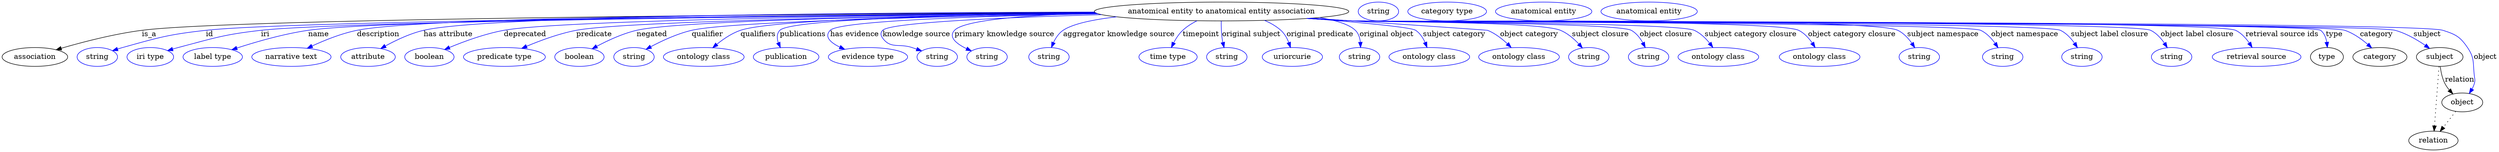 digraph {
	graph [bb="0,0,4753.4,283"];
	node [label="\N"];
	"anatomical entity to anatomical entity association"	[height=0.5,
		label="anatomical entity to anatomical entity association",
		pos="2322.4,265",
		width=6.7341];
	association	[height=0.5,
		pos="62.394,178",
		width=1.7332];
	"anatomical entity to anatomical entity association" -> association	[label=is_a,
		lp="279.39,221.5",
		pos="e,102.71,191.78 2081.4,262.94 1576.8,260.27 440.83,251.8 265.39,229 212.36,222.11 153.12,206.58 112.39,194.65"];
	id	[color=blue,
		height=0.5,
		label=string,
		pos="181.39,178",
		width=1.0652];
	"anatomical entity to anatomical entity association" -> id	[color=blue,
		label=id,
		lp="394.39,221.5",
		pos="e,210.38,189.97 2082.6,262.18 1601.7,258.18 551.26,247.43 387.39,229 316.11,220.98 298.47,215.35 229.39,196 226.29,195.13 223.09,\
194.16 219.89,193.14",
		style=solid];
	iri	[color=blue,
		height=0.5,
		label="iri type",
		pos="282.39,178",
		width=1.2277];
	"anatomical entity to anatomical entity association" -> iri	[color=blue,
		label=iri,
		lp="500.39,221.5",
		pos="e,315.32,190.14 2083.3,261.94 1623.1,257.59 645.97,246.45 492.39,229 421.55,220.95 404.32,214.25 335.39,196 332.02,195.11 328.55,\
194.13 325.07,193.11",
		style=solid];
	name	[color=blue,
		height=0.5,
		label="label type",
		pos="401.39,178",
		width=1.5707];
	"anatomical entity to anatomical entity association" -> name	[color=blue,
		label=name,
		lp="602.39,221.5",
		pos="e,437.57,191.87 2082.2,262.49 1639.4,259.22 726.42,250 582.39,229 535.51,222.16 483.52,206.97 447.34,195.12",
		style=solid];
	description	[color=blue,
		height=0.5,
		label="narrative text",
		pos="551.39,178",
		width=2.0943];
	"anatomical entity to anatomical entity association" -> description	[color=blue,
		label=description,
		lp="715.89,221.5",
		pos="e,581.26,194.62 2080.3,263.67 1655.7,262.38 808.83,256.36 675.39,229 645.79,222.93 614.22,210.1 590.34,198.95",
		style=solid];
	"has attribute"	[color=blue,
		height=0.5,
		label=attribute,
		pos="696.39,178",
		width=1.4443];
	"anatomical entity to anatomical entity association" -> "has attribute"	[color=blue,
		label="has attribute",
		lp="848.39,221.5",
		pos="e,720.34,194.01 2080.2,263.98 1682.3,263.12 921.88,257.68 801.39,229 775.85,222.92 749.15,210.11 729.07,198.98",
		style=solid];
	deprecated	[color=blue,
		height=0.5,
		label=boolean,
		pos="813.39,178",
		width=1.2999];
	"anatomical entity to anatomical entity association" -> deprecated	[color=blue,
		label=deprecated,
		lp="994.89,221.5",
		pos="e,842.36,192.32 2083.4,261.97 1720.7,258.27 1061.8,248.89 954.39,229 918.53,222.36 879.58,207.95 851.72,196.3",
		style=solid];
	predicate	[color=blue,
		height=0.5,
		label="predicate type",
		pos="956.39,178",
		width=2.1665];
	"anatomical entity to anatomical entity association" -> predicate	[color=blue,
		label=predicate,
		lp="1126.4,221.5",
		pos="e,989.07,194.43 2084.8,261.36 1754.6,257.07 1186.6,247.16 1092.4,229 1059.8,222.73 1024.7,209.66 998.37,198.45",
		style=solid];
	negated	[color=blue,
		height=0.5,
		label=boolean,
		pos="1099.4,178",
		width=1.2999];
	"anatomical entity to anatomical entity association" -> negated	[color=blue,
		label=negated,
		lp="1236.4,221.5",
		pos="e,1123.7,193.71 2084.2,261.59 1782,257.74 1290,248.55 1207.4,229 1181.1,222.77 1153.4,209.83 1132.7,198.67",
		style=solid];
	qualifier	[color=blue,
		height=0.5,
		label=string,
		pos="1202.4,178",
		width=1.0652];
	"anatomical entity to anatomical entity association" -> qualifier	[color=blue,
		label=qualifier,
		lp="1342.4,221.5",
		pos="e,1225.5,192.74 2087,260.67 1812.2,256.02 1385.5,246.16 1312.4,229 1284.8,222.53 1255.7,208.97 1234.4,197.61",
		style=solid];
	qualifiers	[color=blue,
		height=0.5,
		label="ontology class",
		pos="1335.4,178",
		width=2.1304];
	"anatomical entity to anatomical entity association" -> qualifiers	[color=blue,
		label=qualifiers,
		lp="1438.9,221.5",
		pos="e,1352.5,195.59 2083.3,261.96 1833,258.7 1467.8,250.32 1405.4,229 1388.8,223.34 1372.7,212.36 1360.2,202.14",
		style=solid];
	publications	[color=blue,
		height=0.5,
		label=publication,
		pos="1492.4,178",
		width=1.7332];
	"anatomical entity to anatomical entity association" -> publications	[color=blue,
		label=publications,
		lp="1524.4,221.5",
		pos="e,1481.4,195.88 2082.9,262.08 1841.4,258.93 1501.2,250.66 1480.4,229 1474.3,222.63 1474.7,213.73 1477.5,205.2",
		style=solid];
	"has evidence"	[color=blue,
		height=0.5,
		label="evidence type",
		pos="1648.4,178",
		width=2.0943];
	"anatomical entity to anatomical entity association" -> "has evidence"	[color=blue,
		label="has evidence",
		lp="1622.9,221.5",
		pos="e,1604.1,192.7 2086.9,260.7 1875,256.54 1594.1,247.56 1576.4,229 1564.6,216.67 1576.9,205.56 1594.5,196.96",
		style=solid];
	"knowledge source"	[color=blue,
		height=0.5,
		label=string,
		pos="1780.4,178",
		width=1.0652];
	"anatomical entity to anatomical entity association" -> "knowledge source"	[color=blue,
		label="knowledge source",
		lp="1740.9,221.5",
		pos="e,1751,189.57 2093.8,258.96 1913.8,253.83 1691,244.42 1676.4,229 1671.8,224.16 1672.5,219.39 1676.4,214 1691.8,192.87 1707.6,204.36 \
1732.4,196 1735.3,195.01 1738.3,193.98 1741.4,192.93",
		style=solid];
	"primary knowledge source"	[color=blue,
		height=0.5,
		label=string,
		pos="1875.4,178",
		width=1.0652];
	"anatomical entity to anatomical entity association" -> "primary knowledge source"	[color=blue,
		label="primary knowledge source",
		lp="1908.4,221.5",
		pos="e,1845.5,189.63 2083.1,262.06 1960.5,258.5 1832.8,249.76 1813.4,229 1801.1,215.82 1817.4,203.1 1836.4,193.79",
		style=solid];
	"aggregator knowledge source"	[color=blue,
		height=0.5,
		label=string,
		pos="1993.4,178",
		width=1.0652];
	"anatomical entity to anatomical entity association" -> "aggregator knowledge source"	[color=blue,
		label="aggregator knowledge source",
		lp="2126.9,221.5",
		pos="e,1998.1,196.21 2122.2,254.76 2078,249.57 2038.9,241.51 2020.4,229 2012.1,223.39 2006.2,214.39 2002,205.56",
		style=solid];
	timepoint	[color=blue,
		height=0.5,
		label="time type",
		pos="2220.4,178",
		width=1.5346];
	"anatomical entity to anatomical entity association" -> timepoint	[color=blue,
		label=timepoint,
		lp="2283.4,221.5",
		pos="e,2226.8,196.04 2275.4,247.16 2265.8,242.29 2256.2,236.27 2248.4,229 2241.3,222.39 2235.6,213.58 2231.2,205.19",
		style=solid];
	"original subject"	[color=blue,
		height=0.5,
		label=string,
		pos="2332.4,178",
		width=1.0652];
	"anatomical entity to anatomical entity association" -> "original subject"	[color=blue,
		label="original subject",
		lp="2379.4,221.5",
		pos="e,2327.2,195.93 2321.8,246.8 2321.6,237.12 2321.9,224.84 2323.4,214 2323.8,211.3 2324.3,208.5 2324.8,205.72",
		style=solid];
	"original predicate"	[color=blue,
		height=0.5,
		label=uriorcurie,
		pos="2457.4,178",
		width=1.5887];
	"anatomical entity to anatomical entity association" -> "original predicate"	[color=blue,
		label="original predicate",
		lp="2509.9,221.5",
		pos="e,2453.8,196 2404.1,248.05 2415.5,243.27 2426.4,237.07 2435.4,229 2442.3,222.83 2447.2,214.08 2450.5,205.62",
		style=solid];
	"original object"	[color=blue,
		height=0.5,
		label=string,
		pos="2585.4,178",
		width=1.0652];
	"anatomical entity to anatomical entity association" -> "original object"	[color=blue,
		label="original object",
		lp="2636.9,221.5",
		pos="e,2587.4,196.15 2508.8,253.45 2539.8,248.2 2565.7,240.44 2577.4,229 2583.4,223.12 2586,214.66 2587,206.36",
		style=solid];
	"subject category"	[color=blue,
		height=0.5,
		label="ontology class",
		pos="2718.4,178",
		width=2.1304];
	"anatomical entity to anatomical entity association" -> "subject category"	[color=blue,
		label="subject category",
		lp="2765.9,221.5",
		pos="e,2714.1,196.27 2488.3,251.84 2582.5,244.34 2683.4,235.04 2692.4,229 2700.6,223.46 2706.4,214.47 2710.4,205.63",
		style=solid];
	"object category"	[color=blue,
		height=0.5,
		label="ontology class",
		pos="2889.4,178",
		width=2.1304];
	"anatomical entity to anatomical entity association" -> "object category"	[color=blue,
		label="object category",
		lp="2908.9,221.5",
		pos="e,2874.5,196.14 2494.3,252.29 2640.9,242.27 2828.4,229.4 2829.4,229 2843.4,223.36 2856.6,213.14 2867.1,203.41",
		style=solid];
	"subject closure"	[color=blue,
		height=0.5,
		label=string,
		pos="3022.4,178",
		width=1.0652];
	"anatomical entity to anatomical entity association" -> "subject closure"	[color=blue,
		label="subject closure",
		lp="3044.9,221.5",
		pos="e,3010.2,195.26 2491.5,252.09 2519.2,250.28 2547.6,248.52 2574.4,247 2618.1,244.53 2928,245.92 2968.4,229 2981.8,223.4 2993.9,212.92 \
3003.3,202.99",
		style=solid];
	"object closure"	[color=blue,
		height=0.5,
		label=string,
		pos="3136.4,178",
		width=1.0652];
	"anatomical entity to anatomical entity association" -> "object closure"	[color=blue,
		label="object closure",
		lp="3169.4,221.5",
		pos="e,3130,196.11 2489.4,251.95 2517.8,250.13 2546.9,248.39 2574.4,247 2603.8,245.51 3077.7,243.37 3103.4,229 3112.9,223.66 3120.2,214.29 \
3125.4,205.09",
		style=solid];
	"subject category closure"	[color=blue,
		height=0.5,
		label="ontology class",
		pos="3269.4,178",
		width=2.1304];
	"anatomical entity to anatomical entity association" -> "subject category closure"	[color=blue,
		label="subject category closure",
		lp="3330.9,221.5",
		pos="e,3258.9,196.28 2488.4,251.86 2517.1,250.04 2546.6,248.32 2574.4,247 2610.4,245.29 3190.6,243.95 3223.4,229 3235,223.71 3245,213.95 \
3252.7,204.44",
		style=solid];
	"object category closure"	[color=blue,
		height=0.5,
		label="ontology class",
		pos="3462.4,178",
		width=2.1304];
	"anatomical entity to anatomical entity association" -> "object category closure"	[color=blue,
		label="object category closure",
		lp="3523.9,221.5",
		pos="e,3453.8,196.25 2487.4,251.77 2516.4,249.94 2546.2,248.25 2574.4,247 2621.5,244.91 3380.1,249.86 3422.4,229 3433.1,223.72 3441.8,\
214.1 3448.4,204.7",
		style=solid];
	"subject namespace"	[color=blue,
		height=0.5,
		label=string,
		pos="3652.4,178",
		width=1.0652];
	"anatomical entity to anatomical entity association" -> "subject namespace"	[color=blue,
		label="subject namespace",
		lp="3697.4,221.5",
		pos="e,3643.8,195.78 2486.7,251.73 2515.9,249.88 2546,248.2 2574.4,247 2632,244.56 3559.5,254.1 3611.4,229 3622.4,223.68 3631.4,213.87 \
3638.2,204.33",
		style=solid];
	"object namespace"	[color=blue,
		height=0.5,
		label=string,
		pos="3811.4,178",
		width=1.0652];
	"anatomical entity to anatomical entity association" -> "object namespace"	[color=blue,
		label="object namespace",
		lp="3853.4,221.5",
		pos="e,3802.5,195.8 2486,251.71 2515.4,249.86 2545.8,248.18 2574.4,247 2607.6,245.63 3739.4,243.25 3769.4,229 3780.5,223.71 3789.8,213.9 \
3796.7,204.35",
		style=solid];
	"subject label closure"	[color=blue,
		height=0.5,
		label=string,
		pos="3962.4,178",
		width=1.0652];
	"anatomical entity to anatomical entity association" -> "subject label closure"	[color=blue,
		label="subject label closure",
		lp="4015.4,221.5",
		pos="e,3953.8,195.8 2485.7,251.69 2515.2,249.84 2545.7,248.16 2574.4,247 2611.8,245.49 3887.7,245.23 3921.4,229 3932.4,223.71 3941.4,\
213.89 3948.2,204.35",
		style=solid];
	"object label closure"	[color=blue,
		height=0.5,
		label=string,
		pos="4133.4,178",
		width=1.0652];
	"anatomical entity to anatomical entity association" -> "object label closure"	[color=blue,
		label="object label closure",
		lp="4181.9,221.5",
		pos="e,4125.1,195.8 2485.7,251.66 2515.2,249.81 2545.7,248.14 2574.4,247 2616.6,245.33 4055.5,247.5 4093.4,229 4104.3,223.7 4113.1,213.88 \
4119.7,204.34",
		style=solid];
	"retrieval source ids"	[color=blue,
		height=0.5,
		label="retrieval source",
		pos="4295.4,178",
		width=2.347];
	"anatomical entity to anatomical entity association" -> "retrieval source ids"	[color=blue,
		label="retrieval source ids",
		lp="4343.9,221.5",
		pos="e,4286.8,196.3 2485.3,251.65 2515,249.79 2545.6,248.13 2574.4,247 2621.1,245.18 4213.4,249.45 4255.4,229 4266.1,223.78 4274.9,214.17 \
4281.4,204.75",
		style=solid];
	type	[height=0.5,
		pos="4429.4,178",
		width=0.86659];
	"anatomical entity to anatomical entity association" -> type	[color=blue,
		label=type,
		lp="4443.4,221.5",
		pos="e,4430.2,196.18 2485.3,251.63 2515,249.77 2545.6,248.11 2574.4,247 2600,246.01 4397.4,244.95 4417.4,229 4424.2,223.54 4427.6,214.93 \
4429.1,206.37",
		style=solid];
	category	[height=0.5,
		pos="4530.4,178",
		width=1.4263];
	"anatomical entity to anatomical entity association" -> category	[color=blue,
		label=category,
		lp="4523.9,221.5",
		pos="e,4514.8,195.26 2485,251.65 2514.7,249.78 2545.5,248.11 2574.4,247 2626.8,244.98 4413.7,245.77 4463.4,229 4479.6,223.53 4495.1,212.51 \
4507.1,202.2",
		style=solid];
	subject	[height=0.5,
		pos="4644.4,178",
		width=1.2277];
	"anatomical entity to anatomical entity association" -> subject	[color=blue,
		label=subject,
		lp="4620.4,221.5",
		pos="e,4625.1,194.33 2485,251.63 2514.7,249.77 2545.5,248.11 2574.4,247 2629.5,244.89 4506.3,243.73 4559.4,229 4580.1,223.25 4601,211.09 \
4616.9,200.2",
		style=solid];
	object	[height=0.5,
		pos="4687.4,91",
		width=1.0832];
	"anatomical entity to anatomical entity association" -> object	[color=blue,
		label=object,
		lp="4731.4,178",
		pos="e,4700.8,108.09 2485,251.62 2514.7,249.76 2545.5,248.1 2574.4,247 2632,244.81 4595.5,246.61 4650.4,229 4674.7,221.2 4683,217.1 4697.4,\
196 4711.3,175.59 4707.5,166.51 4710.4,142 4711.2,135.38 4712.3,133.39 4710.4,127 4709.4,123.55 4707.9,120.13 4706.1,116.85",
		style=solid];
	association_type	[color=blue,
		height=0.5,
		label=string,
		pos="2621.4,265",
		width=1.0652];
	association_category	[color=blue,
		height=0.5,
		label="category type",
		pos="2752.4,265",
		width=2.0762];
	subject -> object	[label=relation,
		lp="4682.4,134.5",
		pos="e,4669.5,107.23 4645.5,159.55 4646.7,149.57 4649.2,137.07 4654.4,127 4656.6,122.68 4659.5,118.52 4662.7,114.66"];
	relation	[height=0.5,
		pos="4632.4,18",
		width=1.2999];
	subject -> relation	[pos="e,4633.7,36.188 4643.1,159.79 4641,132.48 4637,78.994 4634.5,46.38",
		style=dotted];
	"anatomical entity to anatomical entity association_subject"	[color=blue,
		height=0.5,
		label="anatomical entity",
		pos="2936.4,265",
		width=2.5456];
	object -> relation	[pos="e,4645.2,35.54 4674.9,73.889 4668,64.939 4659.2,53.617 4651.4,43.584",
		style=dotted];
	"anatomical entity to anatomical entity association_object"	[color=blue,
		height=0.5,
		label="anatomical entity",
		pos="3137.4,265",
		width=2.5456];
}
